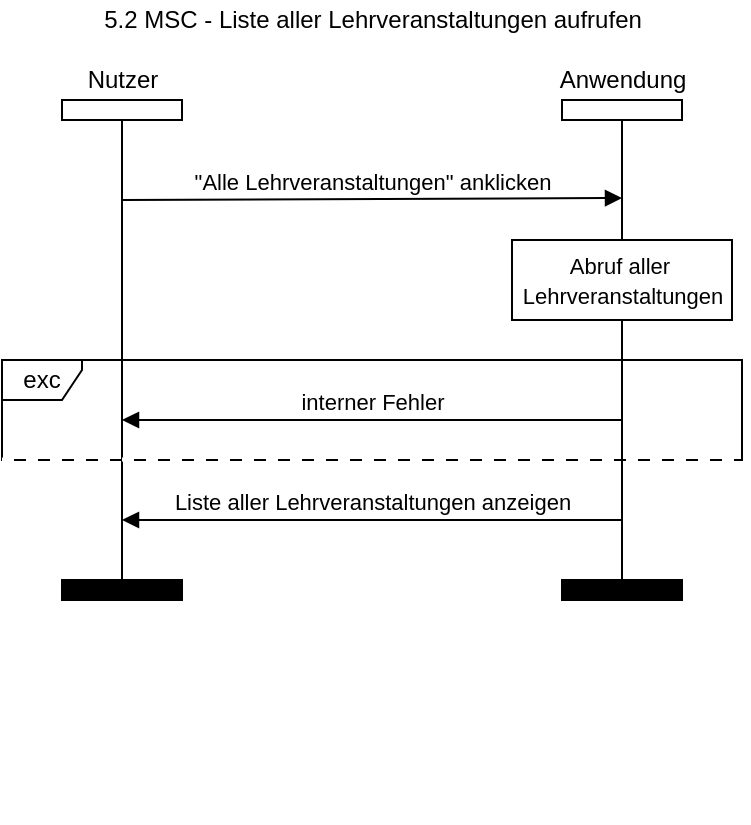 <mxfile version="14.5.1" type="device"><diagram id="kgpKYQtTHZ0yAKxKKP6v" name="Page-1"><mxGraphModel dx="412" dy="560" grid="1" gridSize="10" guides="1" tooltips="1" connect="1" arrows="1" fold="1" page="1" pageScale="1" pageWidth="850" pageHeight="1100" background="none" math="0" shadow="0"><root><mxCell id="0"/><mxCell id="1" parent="0"/><mxCell id="hktPIcWqlmCKD1C_lG92-15" style="rounded=0;orthogonalLoop=1;jettySize=auto;html=1;endArrow=none;endFill=0;entryX=0.5;entryY=1;entryDx=0;entryDy=0;" parent="1" edge="1"><mxGeometry relative="1" as="geometry"><mxPoint x="370" y="470" as="sourcePoint"/><mxPoint x="370" y="470" as="targetPoint"/></mxGeometry></mxCell><mxCell id="hktPIcWqlmCKD1C_lG92-6" value="" style="endArrow=none;html=1;exitX=0.5;exitY=0;exitDx=0;exitDy=0;" parent="1" source="hktPIcWqlmCKD1C_lG92-32" edge="1"><mxGeometry width="50" height="50" relative="1" as="geometry"><mxPoint x="120" y="470" as="sourcePoint"/><mxPoint x="120" y="120" as="targetPoint"/></mxGeometry></mxCell><mxCell id="hktPIcWqlmCKD1C_lG92-11" value="&quot;Alle Lehrveranstaltungen&quot; anklicken" style="html=1;verticalAlign=bottom;endArrow=block;" parent="1" edge="1"><mxGeometry width="80" relative="1" as="geometry"><mxPoint x="120" y="160" as="sourcePoint"/><mxPoint x="370" y="159" as="targetPoint"/></mxGeometry></mxCell><mxCell id="hktPIcWqlmCKD1C_lG92-14" value="Liste aller Lehrveranstaltungen anzeigen" style="html=1;verticalAlign=bottom;endArrow=block;" parent="1" edge="1"><mxGeometry width="80" relative="1" as="geometry"><mxPoint x="370" y="320" as="sourcePoint"/><mxPoint x="120" y="320" as="targetPoint"/></mxGeometry></mxCell><mxCell id="hktPIcWqlmCKD1C_lG92-21" value="" style="html=1;" parent="1" vertex="1"><mxGeometry x="90" y="110" width="60" height="10" as="geometry"/></mxCell><mxCell id="hktPIcWqlmCKD1C_lG92-23" style="rounded=0;orthogonalLoop=1;jettySize=auto;html=1;endArrow=none;endFill=0;entryX=0.5;entryY=0;entryDx=0;entryDy=0;" parent="1" target="hktPIcWqlmCKD1C_lG92-33" edge="1"><mxGeometry relative="1" as="geometry"><mxPoint x="370" y="120" as="sourcePoint"/><mxPoint x="370" y="470" as="targetPoint"/></mxGeometry></mxCell><mxCell id="hktPIcWqlmCKD1C_lG92-25" value="&lt;font style=&quot;font-size: 11px&quot;&gt;Abruf aller&amp;nbsp;&lt;br&gt;Lehrveranstaltungen&lt;br&gt;&lt;/font&gt;" style="html=1;rounded=0;fillColor=#FFFFFF;" parent="1" vertex="1"><mxGeometry x="315" y="180" width="110" height="40" as="geometry"/></mxCell><mxCell id="hktPIcWqlmCKD1C_lG92-29" value="Nutzer" style="text;html=1;align=center;verticalAlign=middle;resizable=0;points=[];autosize=1;" parent="1" vertex="1"><mxGeometry x="95" y="90" width="50" height="20" as="geometry"/></mxCell><mxCell id="hktPIcWqlmCKD1C_lG92-30" value="Anwendung" style="text;html=1;align=center;verticalAlign=middle;resizable=0;points=[];autosize=1;" parent="1" vertex="1"><mxGeometry x="330" y="90" width="80" height="20" as="geometry"/></mxCell><mxCell id="hktPIcWqlmCKD1C_lG92-31" value="" style="html=1;" parent="1" vertex="1"><mxGeometry x="340" y="110" width="60" height="10" as="geometry"/></mxCell><mxCell id="hktPIcWqlmCKD1C_lG92-32" value="" style="html=1;fillColor=#000000;" parent="1" vertex="1"><mxGeometry x="90" y="350" width="60" height="10" as="geometry"/></mxCell><mxCell id="hktPIcWqlmCKD1C_lG92-33" value="" style="html=1;fillColor=#000000;" parent="1" vertex="1"><mxGeometry x="340" y="350" width="60" height="10" as="geometry"/></mxCell><mxCell id="hktPIcWqlmCKD1C_lG92-43" value="exc" style="shape=umlFrame;whiteSpace=wrap;html=1;rounded=0;strokeWidth=1;fillColor=none;width=40;height=20;shadow=0;" parent="1" vertex="1"><mxGeometry x="60" y="240" width="370" height="50" as="geometry"/></mxCell><mxCell id="h6IzzElKhgnJlMVYleQr-14" value="interner Fehler" style="html=1;verticalAlign=bottom;endArrow=block;" parent="1" edge="1"><mxGeometry width="80" relative="1" as="geometry"><mxPoint x="370" y="270" as="sourcePoint"/><mxPoint x="120" y="270" as="targetPoint"/></mxGeometry></mxCell><mxCell id="MRcytWrEbigS7Cld2o6p-1" value="5.2 MSC - Liste aller Lehrveranstaltungen aufrufen" style="text;html=1;align=center;verticalAlign=middle;resizable=0;points=[];autosize=1;" vertex="1" parent="1"><mxGeometry x="105" y="60" width="280" height="20" as="geometry"/></mxCell><mxCell id="MRcytWrEbigS7Cld2o6p-2" value="" style="endArrow=none;dashed=1;html=1;strokeColor=#FFFFFF;exitX=0;exitY=0.994;exitDx=0;exitDy=0;exitPerimeter=0;strokeWidth=2;entryX=1.003;entryY=1;entryDx=0;entryDy=0;entryPerimeter=0;" edge="1" parent="1" source="hktPIcWqlmCKD1C_lG92-43" target="hktPIcWqlmCKD1C_lG92-43"><mxGeometry width="50" height="50" relative="1" as="geometry"><mxPoint x="220" y="270" as="sourcePoint"/><mxPoint x="427" y="289" as="targetPoint"/></mxGeometry></mxCell></root></mxGraphModel></diagram></mxfile>